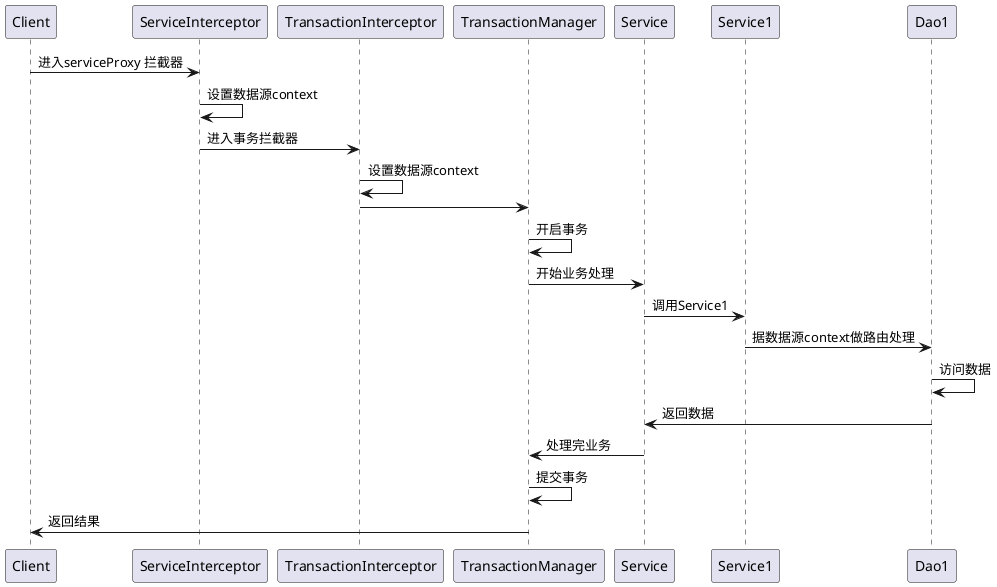 
@startuml
Client->ServiceInterceptor:进入serviceProxy 拦截器
ServiceInterceptor->ServiceInterceptor:设置数据源context
ServiceInterceptor->TransactionInterceptor:进入事务拦截器
TransactionInterceptor->TransactionInterceptor:设置数据源context
TransactionManager<-TransactionInterceptor
TransactionManager->TransactionManager:开启事务
TransactionManager->Service:开始业务处理
Service->Service1:调用Service1
Service1->Dao1:据数据源context做路由处理
Dao1->Dao1:访问数据
Dao1->Service:返回数据
Service->TransactionManager:处理完业务
TransactionManager->TransactionManager:提交事务
TransactionManager->Client:返回结果
@enduml
